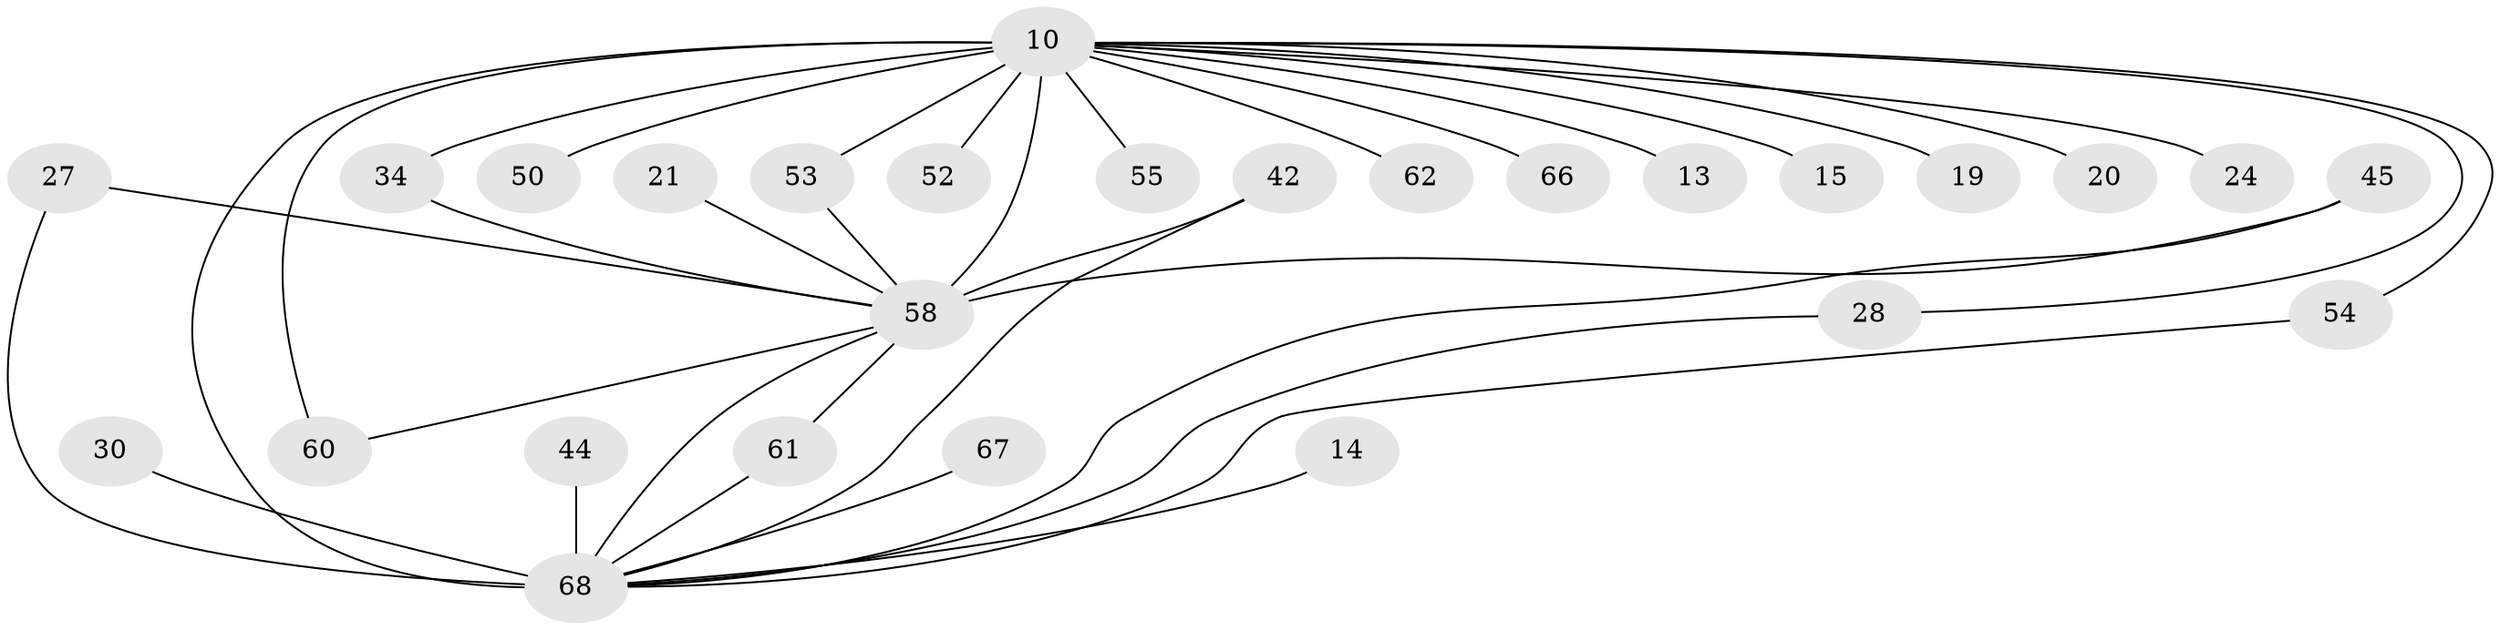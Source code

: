 // original degree distribution, {15: 0.014705882352941176, 22: 0.014705882352941176, 19: 0.014705882352941176, 17: 0.014705882352941176, 13: 0.014705882352941176, 14: 0.014705882352941176, 20: 0.014705882352941176, 21: 0.014705882352941176, 12: 0.014705882352941176, 23: 0.014705882352941176, 3: 0.1323529411764706, 2: 0.5882352941176471, 5: 0.04411764705882353, 4: 0.08823529411764706}
// Generated by graph-tools (version 1.1) at 2025/48/03/04/25 21:48:17]
// undirected, 27 vertices, 36 edges
graph export_dot {
graph [start="1"]
  node [color=gray90,style=filled];
  10 [super="+2+8"];
  13;
  14;
  15;
  19;
  20;
  21;
  24;
  27;
  28;
  30;
  34;
  42;
  44;
  45;
  50;
  52 [super="+46"];
  53;
  54;
  55 [super="+11"];
  58 [super="+49+33+43+9+41"];
  60 [super="+47+48+51"];
  61;
  62;
  66;
  67;
  68 [super="+63+65+57"];
  10 -- 20 [weight=2];
  10 -- 24 [weight=2];
  10 -- 28;
  10 -- 50 [weight=2];
  10 -- 52 [weight=3];
  10 -- 66 [weight=2];
  10 -- 13 [weight=2];
  10 -- 15 [weight=2];
  10 -- 19 [weight=2];
  10 -- 34;
  10 -- 54;
  10 -- 58 [weight=23];
  10 -- 68 [weight=20];
  10 -- 53;
  10 -- 55 [weight=2];
  10 -- 60 [weight=4];
  10 -- 62;
  14 -- 68 [weight=2];
  21 -- 58 [weight=2];
  27 -- 58;
  27 -- 68;
  28 -- 68;
  30 -- 68 [weight=2];
  34 -- 58;
  42 -- 58;
  42 -- 68;
  44 -- 68 [weight=2];
  45 -- 58;
  45 -- 68;
  53 -- 58;
  54 -- 68;
  58 -- 61;
  58 -- 68 [weight=15];
  58 -- 60;
  61 -- 68;
  67 -- 68 [weight=2];
}
